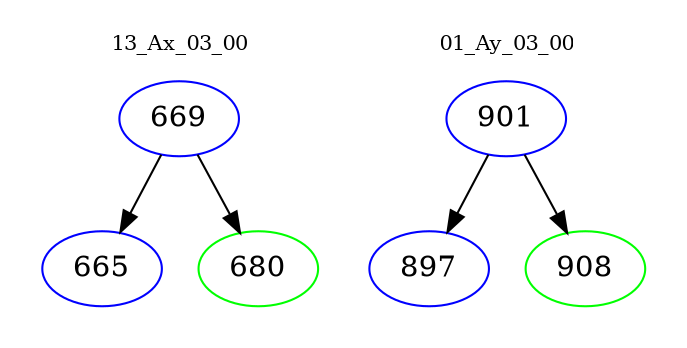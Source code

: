 digraph{
subgraph cluster_0 {
color = white
label = "13_Ax_03_00";
fontsize=10;
T0_669 [label="669", color="blue"]
T0_669 -> T0_665 [color="black"]
T0_665 [label="665", color="blue"]
T0_669 -> T0_680 [color="black"]
T0_680 [label="680", color="green"]
}
subgraph cluster_1 {
color = white
label = "01_Ay_03_00";
fontsize=10;
T1_901 [label="901", color="blue"]
T1_901 -> T1_897 [color="black"]
T1_897 [label="897", color="blue"]
T1_901 -> T1_908 [color="black"]
T1_908 [label="908", color="green"]
}
}
